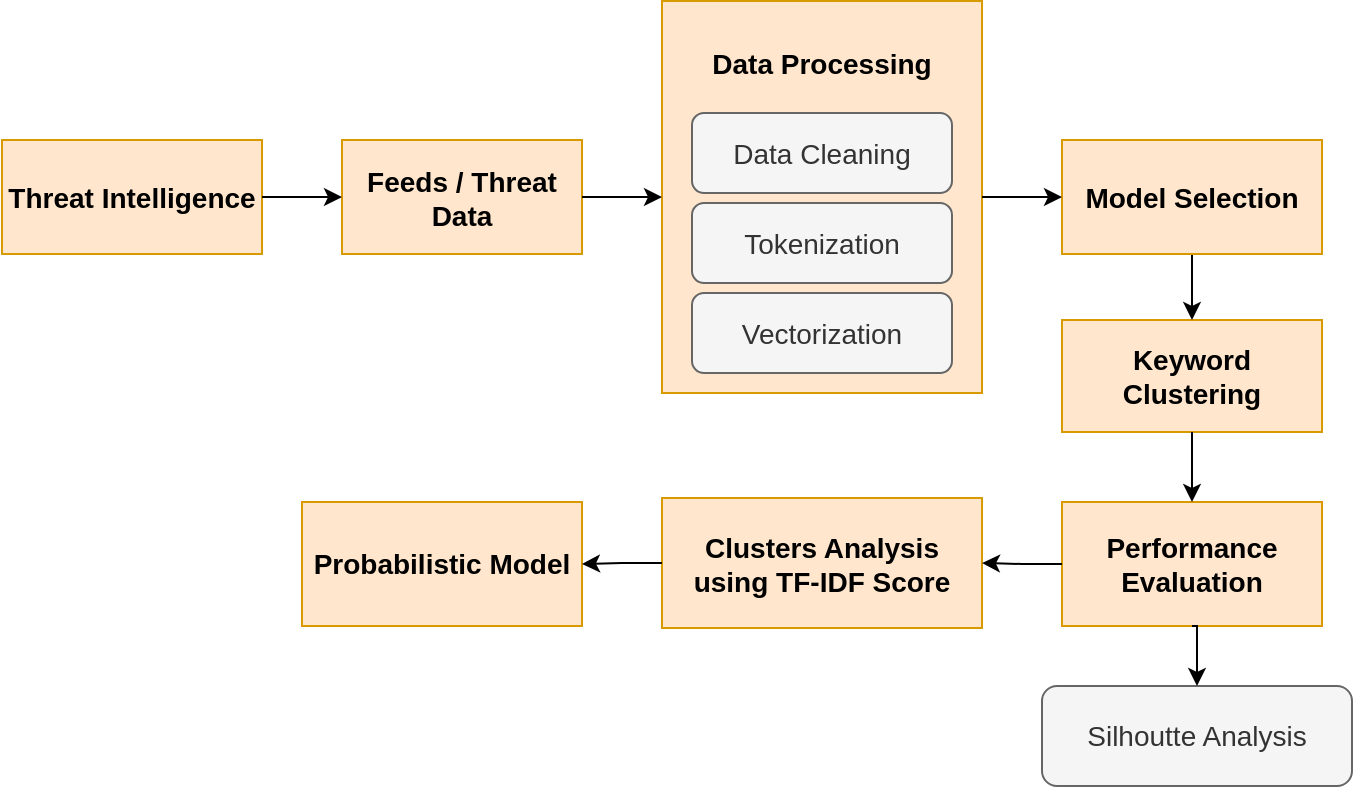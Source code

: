 <mxfile version="11.1.4" type="github"><diagram id="O5P6-5eQL3Ajz7u2ptr8" name="Page-1"><mxGraphModel dx="1422" dy="769" grid="1" gridSize="10" guides="1" tooltips="1" connect="1" arrows="1" fold="1" page="1" pageScale="1" pageWidth="850" pageHeight="1100" math="0" shadow="0"><root><mxCell id="0"/><mxCell id="1" parent="0"/><mxCell id="tFQesQBM3NMo694NGQ4z-2" value="" style="group" vertex="1" connectable="0" parent="1"><mxGeometry x="50" y="27.5" width="675" height="392.5" as="geometry"/></mxCell><mxCell id="jC56S0YdS8zowe9sZ8Ya-1" value="&lt;b style=&quot;font-size: 14px;&quot;&gt;&lt;font style=&quot;font-size: 14px;&quot;&gt;Threat Intelligence&lt;br style=&quot;font-size: 14px;&quot;&gt;&lt;/font&gt;&lt;/b&gt;" style="rounded=0;whiteSpace=wrap;html=1;fillColor=#ffe6cc;strokeColor=#d79b00;fontFamily=Helvetica;fontSize=14;" parent="tFQesQBM3NMo694NGQ4z-2" vertex="1"><mxGeometry y="69.5" width="130" height="57" as="geometry"/></mxCell><mxCell id="jC56S0YdS8zowe9sZ8Ya-2" value="&lt;b style=&quot;font-size: 14px;&quot;&gt;&lt;font style=&quot;font-size: 14px;&quot;&gt;Feeds / Threat Data&lt;/font&gt;&lt;/b&gt;" style="rounded=0;whiteSpace=wrap;html=1;fillColor=#ffe6cc;strokeColor=#d79b00;fontFamily=Helvetica;fontSize=14;" parent="tFQesQBM3NMo694NGQ4z-2" vertex="1"><mxGeometry x="170" y="69.5" width="120" height="57" as="geometry"/></mxCell><mxCell id="y2eCQdPKorF2T5Zn_pjT-3" style="edgeStyle=orthogonalEdgeStyle;rounded=0;orthogonalLoop=1;jettySize=auto;html=1;entryX=0;entryY=0.5;entryDx=0;entryDy=0;" parent="tFQesQBM3NMo694NGQ4z-2" source="jC56S0YdS8zowe9sZ8Ya-1" target="jC56S0YdS8zowe9sZ8Ya-2" edge="1"><mxGeometry relative="1" as="geometry"/></mxCell><mxCell id="jC56S0YdS8zowe9sZ8Ya-19" value="&lt;font style=&quot;font-size: 14px;&quot;&gt;Keyword Clustering&lt;/font&gt;" style="rounded=0;whiteSpace=wrap;html=1;fillColor=#ffe6cc;strokeColor=#d79b00;fontStyle=1;fontFamily=Helvetica;fontSize=14;" parent="tFQesQBM3NMo694NGQ4z-2" vertex="1"><mxGeometry x="530" y="159.5" width="130" height="56" as="geometry"/></mxCell><mxCell id="jC56S0YdS8zowe9sZ8Ya-20" value="&lt;font style=&quot;font-size: 14px;&quot;&gt;Performance Evaluation&lt;/font&gt;" style="rounded=0;whiteSpace=wrap;html=1;fillColor=#ffe6cc;strokeColor=#d79b00;fontStyle=1;fontFamily=Helvetica;fontSize=14;" parent="tFQesQBM3NMo694NGQ4z-2" vertex="1"><mxGeometry x="530" y="250.5" width="130" height="62" as="geometry"/></mxCell><mxCell id="y2eCQdPKorF2T5Zn_pjT-10" style="edgeStyle=orthogonalEdgeStyle;rounded=0;orthogonalLoop=1;jettySize=auto;html=1;entryX=0.5;entryY=0;entryDx=0;entryDy=0;" parent="tFQesQBM3NMo694NGQ4z-2" source="jC56S0YdS8zowe9sZ8Ya-19" target="jC56S0YdS8zowe9sZ8Ya-20" edge="1"><mxGeometry relative="1" as="geometry"/></mxCell><mxCell id="jC56S0YdS8zowe9sZ8Ya-22" value="&lt;font style=&quot;font-size: 14px;&quot;&gt;Silhoutte Analysis&lt;/font&gt;" style="rounded=1;whiteSpace=wrap;html=1;fillColor=#f5f5f5;strokeColor=#666666;fontColor=#333333;fontFamily=Helvetica;fontSize=14;" parent="tFQesQBM3NMo694NGQ4z-2" vertex="1"><mxGeometry x="520" y="342.5" width="155" height="50" as="geometry"/></mxCell><mxCell id="y2eCQdPKorF2T5Zn_pjT-11" style="edgeStyle=orthogonalEdgeStyle;rounded=0;orthogonalLoop=1;jettySize=auto;html=1;exitX=0.5;exitY=1;exitDx=0;exitDy=0;entryX=0.5;entryY=0;entryDx=0;entryDy=0;" parent="tFQesQBM3NMo694NGQ4z-2" source="jC56S0YdS8zowe9sZ8Ya-20" target="jC56S0YdS8zowe9sZ8Ya-22" edge="1"><mxGeometry relative="1" as="geometry"/></mxCell><mxCell id="jC56S0YdS8zowe9sZ8Ya-31" value="&lt;font style=&quot;font-size: 14px;&quot;&gt;Clusters Analysis using TF-IDF Score&lt;/font&gt;" style="rounded=0;whiteSpace=wrap;html=1;fillColor=#ffe6cc;strokeColor=#d79b00;fontStyle=1;fontFamily=Helvetica;fontSize=14;" parent="tFQesQBM3NMo694NGQ4z-2" vertex="1"><mxGeometry x="330" y="248.5" width="160" height="65" as="geometry"/></mxCell><mxCell id="y2eCQdPKorF2T5Zn_pjT-14" style="edgeStyle=orthogonalEdgeStyle;rounded=0;orthogonalLoop=1;jettySize=auto;html=1;fontFamily=Helvetica;" parent="tFQesQBM3NMo694NGQ4z-2" source="jC56S0YdS8zowe9sZ8Ya-20" target="jC56S0YdS8zowe9sZ8Ya-31" edge="1"><mxGeometry relative="1" as="geometry"/></mxCell><mxCell id="jC56S0YdS8zowe9sZ8Ya-32" value="&lt;font style=&quot;font-size: 14px;&quot;&gt;Probabilistic Model&lt;/font&gt;" style="rounded=0;whiteSpace=wrap;html=1;fillColor=#ffe6cc;strokeColor=#d79b00;fontStyle=1;fontFamily=Helvetica;fontSize=14;" parent="tFQesQBM3NMo694NGQ4z-2" vertex="1"><mxGeometry x="150" y="250.5" width="140" height="62" as="geometry"/></mxCell><mxCell id="y2eCQdPKorF2T5Zn_pjT-15" style="edgeStyle=orthogonalEdgeStyle;rounded=0;orthogonalLoop=1;jettySize=auto;html=1;exitX=0;exitY=0.5;exitDx=0;exitDy=0;entryX=1;entryY=0.5;entryDx=0;entryDy=0;fontFamily=Helvetica;" parent="tFQesQBM3NMo694NGQ4z-2" source="jC56S0YdS8zowe9sZ8Ya-31" target="jC56S0YdS8zowe9sZ8Ya-32" edge="1"><mxGeometry relative="1" as="geometry"/></mxCell><mxCell id="y2eCQdPKorF2T5Zn_pjT-9" style="edgeStyle=orthogonalEdgeStyle;rounded=0;orthogonalLoop=1;jettySize=auto;html=1;exitX=0.5;exitY=1;exitDx=0;exitDy=0;" parent="tFQesQBM3NMo694NGQ4z-2" source="a8E9a3AX5Yb8hMm9QDF1-3" target="jC56S0YdS8zowe9sZ8Ya-19" edge="1"><mxGeometry relative="1" as="geometry"/></mxCell><mxCell id="a8E9a3AX5Yb8hMm9QDF1-3" value="&lt;b style=&quot;font-size: 14px;&quot;&gt;&lt;font style=&quot;font-size: 14px;&quot;&gt;Model Selection&lt;/font&gt;&lt;/b&gt;" style="rounded=0;whiteSpace=wrap;html=1;fillColor=#ffe6cc;strokeColor=#d79b00;fontFamily=Helvetica;fontSize=14;" parent="tFQesQBM3NMo694NGQ4z-2" vertex="1"><mxGeometry x="530" y="69.5" width="130" height="57" as="geometry"/></mxCell><mxCell id="y2eCQdPKorF2T5Zn_pjT-6" style="edgeStyle=orthogonalEdgeStyle;rounded=0;orthogonalLoop=1;jettySize=auto;html=1;exitX=0.5;exitY=1;exitDx=0;exitDy=0;" parent="tFQesQBM3NMo694NGQ4z-2" source="a8E9a3AX5Yb8hMm9QDF1-3" target="a8E9a3AX5Yb8hMm9QDF1-3" edge="1"><mxGeometry relative="1" as="geometry"/></mxCell><mxCell id="y2eCQdPKorF2T5Zn_pjT-12" value="" style="group;fontFamily=Helvetica;fontSize=14;" parent="tFQesQBM3NMo694NGQ4z-2" vertex="1" connectable="0"><mxGeometry x="330" width="160" height="196" as="geometry"/></mxCell><mxCell id="jC56S0YdS8zowe9sZ8Ya-3" value="&lt;div style=&quot;font-size: 14px&quot;&gt;&lt;b style=&quot;font-size: 14px&quot;&gt;&lt;font style=&quot;font-size: 14px&quot;&gt;Data Processing&lt;br style=&quot;font-size: 14px&quot;&gt;&lt;/font&gt;&lt;/b&gt;&lt;/div&gt;&lt;div style=&quot;font-size: 14px&quot;&gt;&lt;b style=&quot;font-size: 14px&quot;&gt;&lt;br style=&quot;font-size: 14px&quot;&gt;&lt;/b&gt;&lt;/div&gt;&lt;div style=&quot;font-size: 14px&quot;&gt;&lt;b style=&quot;font-size: 14px&quot;&gt;&lt;br style=&quot;font-size: 14px&quot;&gt;&lt;/b&gt;&lt;/div&gt;&lt;div style=&quot;font-size: 14px&quot;&gt;&lt;b style=&quot;font-size: 14px&quot;&gt;&lt;br style=&quot;font-size: 14px&quot;&gt;&lt;/b&gt;&lt;/div&gt;&lt;div style=&quot;font-size: 14px&quot;&gt;&lt;b style=&quot;font-size: 14px&quot;&gt;&lt;br style=&quot;font-size: 14px&quot;&gt;&lt;/b&gt;&lt;/div&gt;&lt;div style=&quot;font-size: 14px&quot;&gt;&lt;b style=&quot;font-size: 14px&quot;&gt;&lt;br style=&quot;font-size: 14px&quot;&gt;&lt;/b&gt;&lt;/div&gt;&lt;div style=&quot;font-size: 14px&quot;&gt;&lt;b style=&quot;font-size: 14px&quot;&gt;&lt;br style=&quot;font-size: 14px&quot;&gt;&lt;/b&gt;&lt;/div&gt;&lt;div style=&quot;font-size: 14px&quot;&gt;&lt;b style=&quot;font-size: 14px&quot;&gt;&lt;br style=&quot;font-size: 14px&quot;&gt;&lt;/b&gt;&lt;/div&gt;&lt;div style=&quot;font-size: 14px&quot;&gt;&lt;b style=&quot;font-size: 14px&quot;&gt;&lt;br style=&quot;font-size: 14px&quot;&gt;&lt;/b&gt;&lt;/div&gt;" style="rounded=0;whiteSpace=wrap;html=1;fillColor=#ffe6cc;strokeColor=#d79b00;fontFamily=Helvetica;fontSize=14;" parent="y2eCQdPKorF2T5Zn_pjT-12" vertex="1"><mxGeometry width="160" height="196" as="geometry"/></mxCell><mxCell id="jC56S0YdS8zowe9sZ8Ya-4" value="&lt;font style=&quot;font-size: 14px;&quot;&gt;Data Cleaning&lt;/font&gt;" style="rounded=1;whiteSpace=wrap;html=1;fillColor=#f5f5f5;strokeColor=#666666;fontColor=#333333;fontFamily=Helvetica;fontSize=14;" parent="y2eCQdPKorF2T5Zn_pjT-12" vertex="1"><mxGeometry x="15" y="56" width="130" height="40" as="geometry"/></mxCell><mxCell id="jC56S0YdS8zowe9sZ8Ya-7" value="&lt;font style=&quot;font-size: 14px;&quot;&gt;Vectorization&lt;/font&gt;" style="rounded=1;whiteSpace=wrap;html=1;fillColor=#f5f5f5;strokeColor=#666666;fontColor=#333333;fontFamily=Helvetica;fontSize=14;" parent="y2eCQdPKorF2T5Zn_pjT-12" vertex="1"><mxGeometry x="15" y="146" width="130" height="40" as="geometry"/></mxCell><mxCell id="jC56S0YdS8zowe9sZ8Ya-8" value="&lt;font style=&quot;font-size: 14px;&quot;&gt;Tokenization&lt;/font&gt;" style="rounded=1;whiteSpace=wrap;html=1;fillColor=#f5f5f5;strokeColor=#666666;fontColor=#333333;fontFamily=Helvetica;fontSize=14;" parent="y2eCQdPKorF2T5Zn_pjT-12" vertex="1"><mxGeometry x="15" y="101" width="130" height="40" as="geometry"/></mxCell><mxCell id="y2eCQdPKorF2T5Zn_pjT-5" style="edgeStyle=orthogonalEdgeStyle;rounded=0;orthogonalLoop=1;jettySize=auto;html=1;exitX=1;exitY=0.5;exitDx=0;exitDy=0;entryX=0;entryY=0.5;entryDx=0;entryDy=0;" parent="tFQesQBM3NMo694NGQ4z-2" source="jC56S0YdS8zowe9sZ8Ya-2" target="jC56S0YdS8zowe9sZ8Ya-3" edge="1"><mxGeometry relative="1" as="geometry"/></mxCell><mxCell id="y2eCQdPKorF2T5Zn_pjT-7" style="edgeStyle=orthogonalEdgeStyle;rounded=0;orthogonalLoop=1;jettySize=auto;html=1;exitX=1;exitY=0.5;exitDx=0;exitDy=0;entryX=0;entryY=0.5;entryDx=0;entryDy=0;" parent="tFQesQBM3NMo694NGQ4z-2" source="jC56S0YdS8zowe9sZ8Ya-3" target="a8E9a3AX5Yb8hMm9QDF1-3" edge="1"><mxGeometry relative="1" as="geometry"/></mxCell></root></mxGraphModel></diagram></mxfile>